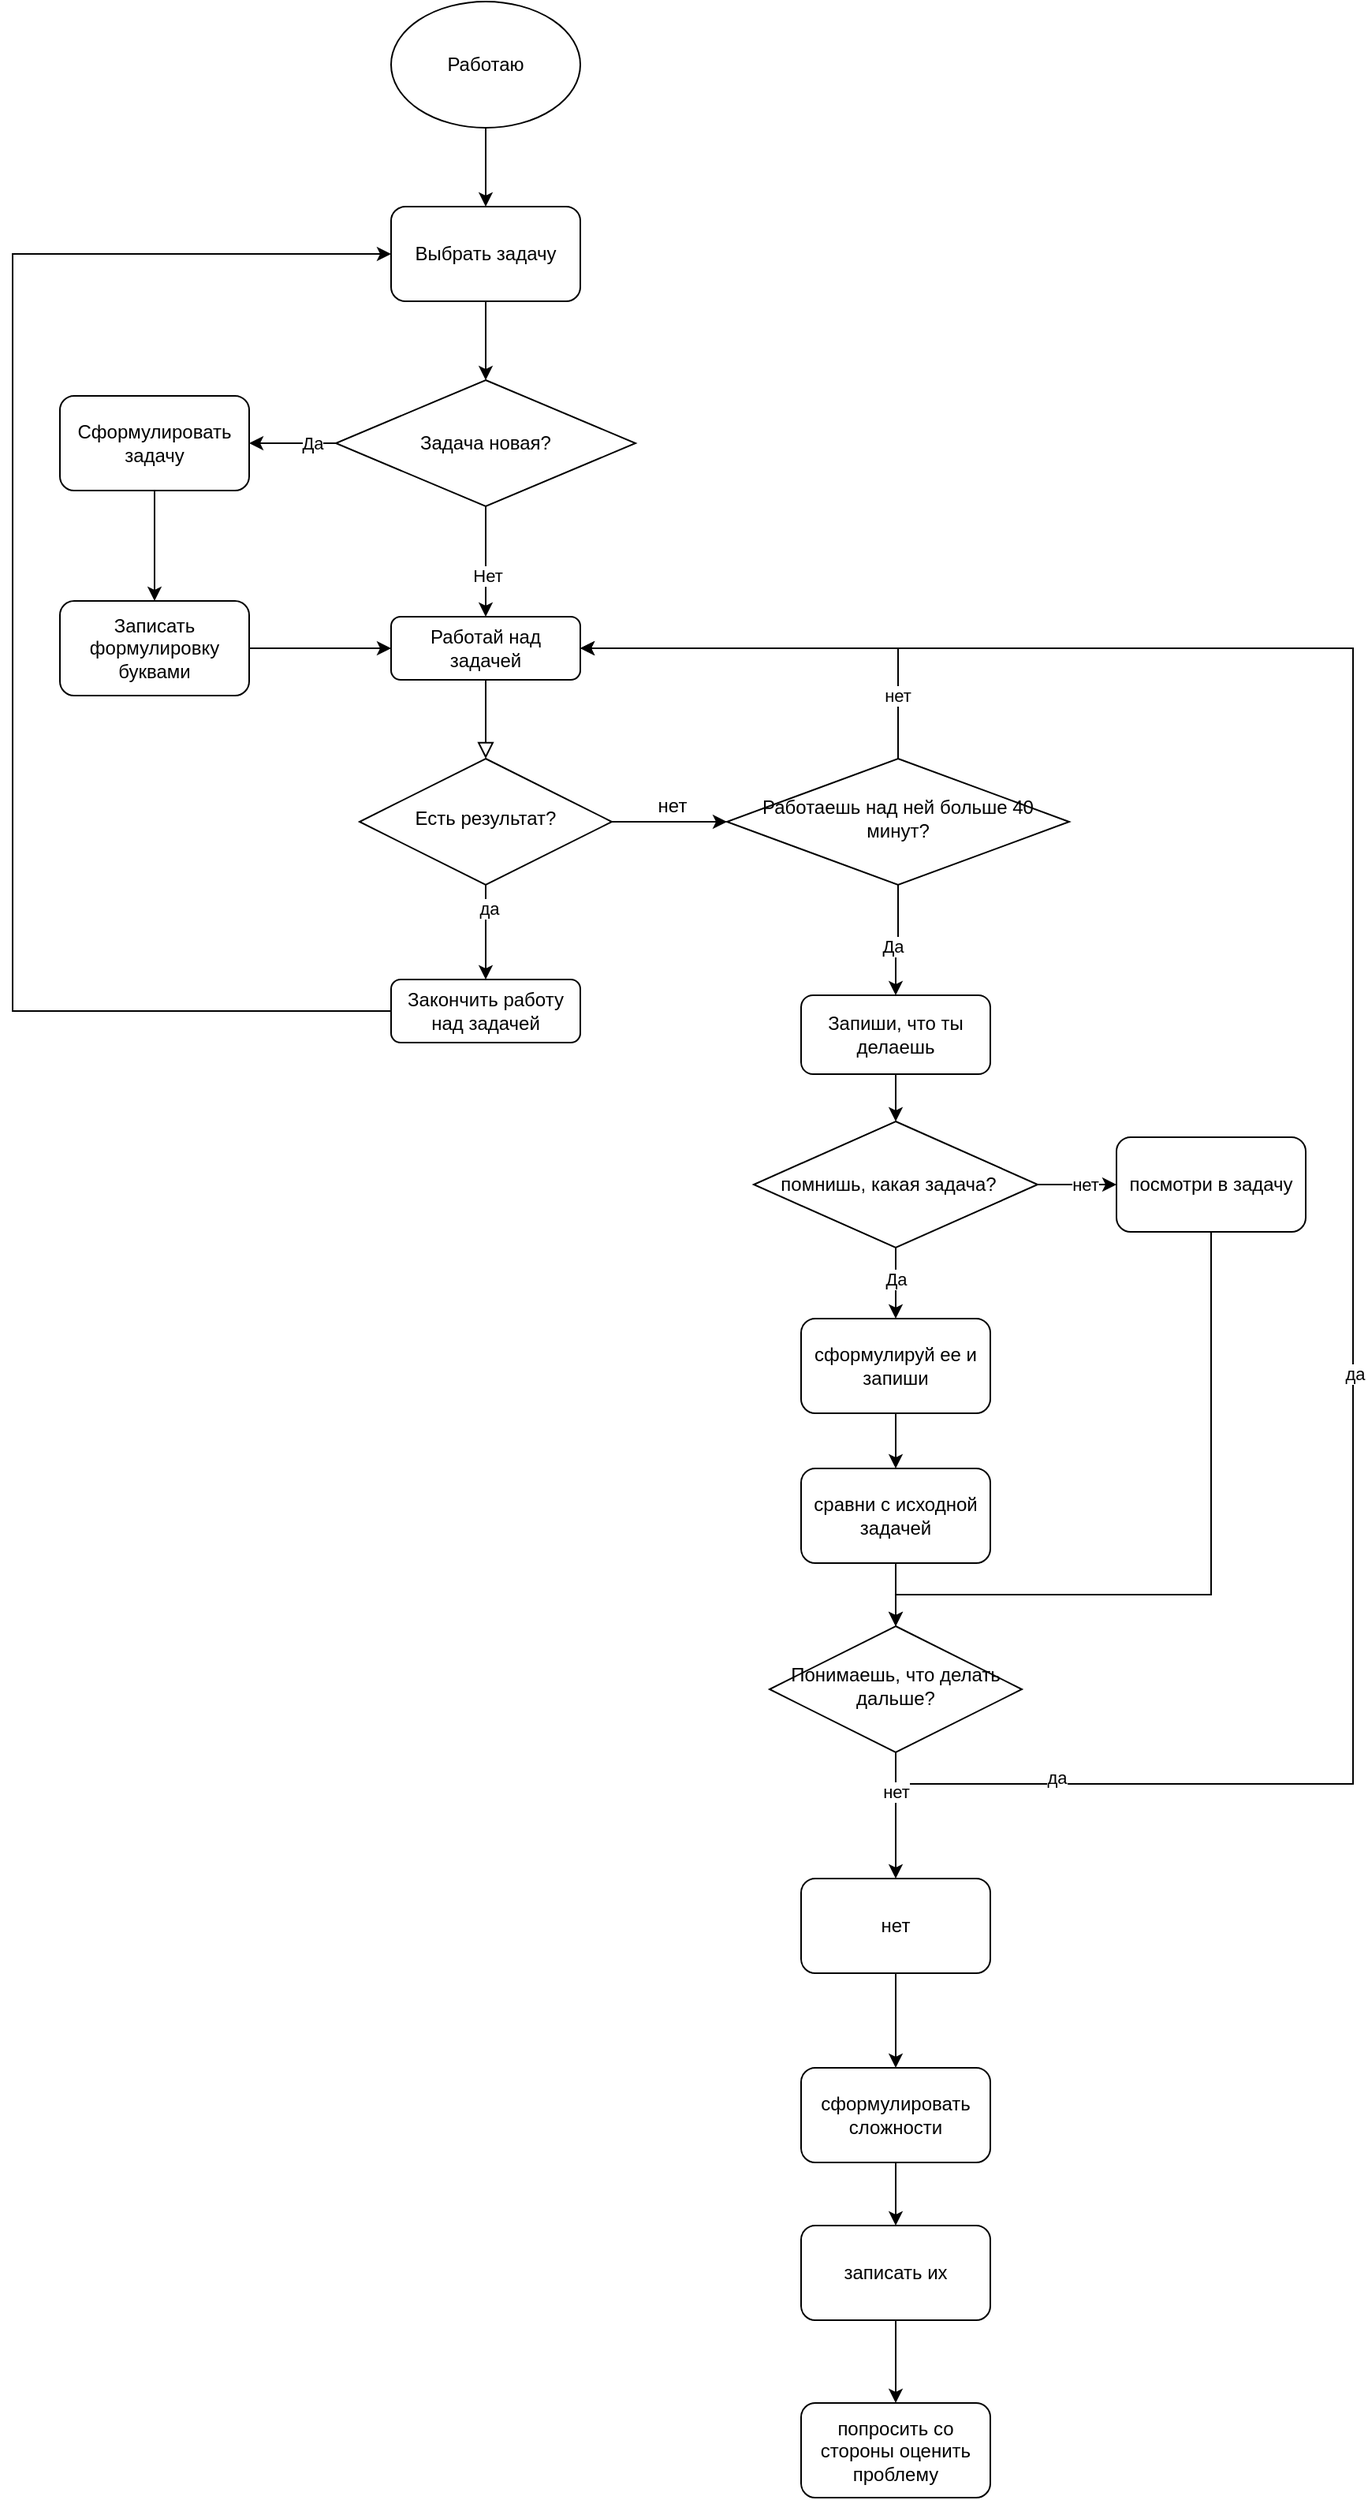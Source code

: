 <mxfile version="13.0.3" type="device"><diagram id="C5RBs43oDa-KdzZeNtuy" name="Page-1"><mxGraphModel dx="2249" dy="1985" grid="1" gridSize="10" guides="1" tooltips="1" connect="1" arrows="1" fold="1" page="1" pageScale="1" pageWidth="827" pageHeight="1169" math="0" shadow="0"><root><mxCell id="WIyWlLk6GJQsqaUBKTNV-0"/><mxCell id="WIyWlLk6GJQsqaUBKTNV-1" parent="WIyWlLk6GJQsqaUBKTNV-0"/><mxCell id="WIyWlLk6GJQsqaUBKTNV-2" value="" style="rounded=0;html=1;jettySize=auto;orthogonalLoop=1;fontSize=11;endArrow=block;endFill=0;endSize=8;strokeWidth=1;shadow=0;labelBackgroundColor=none;edgeStyle=orthogonalEdgeStyle;" parent="WIyWlLk6GJQsqaUBKTNV-1" source="WIyWlLk6GJQsqaUBKTNV-3" target="WIyWlLk6GJQsqaUBKTNV-6" edge="1"><mxGeometry relative="1" as="geometry"/></mxCell><mxCell id="WIyWlLk6GJQsqaUBKTNV-3" value="Работай над задачей" style="rounded=1;whiteSpace=wrap;html=1;fontSize=12;glass=0;strokeWidth=1;shadow=0;" parent="WIyWlLk6GJQsqaUBKTNV-1" vertex="1"><mxGeometry x="160" y="80" width="120" height="40" as="geometry"/></mxCell><mxCell id="ATYpfIGR8bJhfA5ZcFZZ-2" style="edgeStyle=orthogonalEdgeStyle;rounded=0;orthogonalLoop=1;jettySize=auto;html=1;" edge="1" parent="WIyWlLk6GJQsqaUBKTNV-1" source="WIyWlLk6GJQsqaUBKTNV-6" target="WIyWlLk6GJQsqaUBKTNV-10"><mxGeometry relative="1" as="geometry"/></mxCell><mxCell id="ATYpfIGR8bJhfA5ZcFZZ-5" style="edgeStyle=orthogonalEdgeStyle;rounded=0;orthogonalLoop=1;jettySize=auto;html=1;entryX=0.5;entryY=0;entryDx=0;entryDy=0;" edge="1" parent="WIyWlLk6GJQsqaUBKTNV-1" source="WIyWlLk6GJQsqaUBKTNV-6" target="WIyWlLk6GJQsqaUBKTNV-11"><mxGeometry relative="1" as="geometry"/></mxCell><mxCell id="ATYpfIGR8bJhfA5ZcFZZ-68" value="да" style="edgeLabel;html=1;align=center;verticalAlign=middle;resizable=0;points=[];" vertex="1" connectable="0" parent="ATYpfIGR8bJhfA5ZcFZZ-5"><mxGeometry x="-0.494" y="2" relative="1" as="geometry"><mxPoint as="offset"/></mxGeometry></mxCell><mxCell id="WIyWlLk6GJQsqaUBKTNV-6" value="Есть результат?" style="rhombus;whiteSpace=wrap;html=1;shadow=0;fontFamily=Helvetica;fontSize=12;align=center;strokeWidth=1;spacing=6;spacingTop=-4;" parent="WIyWlLk6GJQsqaUBKTNV-1" vertex="1"><mxGeometry x="140" y="170" width="160" height="80" as="geometry"/></mxCell><mxCell id="ATYpfIGR8bJhfA5ZcFZZ-11" value="" style="edgeStyle=orthogonalEdgeStyle;rounded=0;orthogonalLoop=1;jettySize=auto;html=1;entryX=0.5;entryY=0;entryDx=0;entryDy=0;" edge="1" parent="WIyWlLk6GJQsqaUBKTNV-1" source="WIyWlLk6GJQsqaUBKTNV-10" target="ATYpfIGR8bJhfA5ZcFZZ-23"><mxGeometry relative="1" as="geometry"/></mxCell><mxCell id="ATYpfIGR8bJhfA5ZcFZZ-13" value="Да" style="edgeLabel;html=1;align=center;verticalAlign=middle;resizable=0;points=[];" vertex="1" connectable="0" parent="ATYpfIGR8bJhfA5ZcFZZ-11"><mxGeometry x="0.128" y="-2" relative="1" as="geometry"><mxPoint as="offset"/></mxGeometry></mxCell><mxCell id="ATYpfIGR8bJhfA5ZcFZZ-69" style="edgeStyle=orthogonalEdgeStyle;rounded=0;orthogonalLoop=1;jettySize=auto;html=1;exitX=0.5;exitY=0;exitDx=0;exitDy=0;entryX=1;entryY=0.5;entryDx=0;entryDy=0;" edge="1" parent="WIyWlLk6GJQsqaUBKTNV-1" source="WIyWlLk6GJQsqaUBKTNV-10" target="WIyWlLk6GJQsqaUBKTNV-3"><mxGeometry relative="1" as="geometry"/></mxCell><mxCell id="ATYpfIGR8bJhfA5ZcFZZ-70" value="нет" style="edgeLabel;html=1;align=center;verticalAlign=middle;resizable=0;points=[];" vertex="1" connectable="0" parent="ATYpfIGR8bJhfA5ZcFZZ-69"><mxGeometry x="0.13" y="-2" relative="1" as="geometry"><mxPoint x="83" y="32" as="offset"/></mxGeometry></mxCell><mxCell id="WIyWlLk6GJQsqaUBKTNV-10" value="Работаешь над ней больше 40 минут?" style="rhombus;whiteSpace=wrap;html=1;shadow=0;fontFamily=Helvetica;fontSize=12;align=center;strokeWidth=1;spacing=6;spacingTop=-4;" parent="WIyWlLk6GJQsqaUBKTNV-1" vertex="1"><mxGeometry x="373" y="170" width="217" height="80" as="geometry"/></mxCell><mxCell id="ATYpfIGR8bJhfA5ZcFZZ-18" value="" style="edgeStyle=orthogonalEdgeStyle;rounded=0;orthogonalLoop=1;jettySize=auto;html=1;entryX=1;entryY=0.5;entryDx=0;entryDy=0;" edge="1" parent="WIyWlLk6GJQsqaUBKTNV-1" source="ATYpfIGR8bJhfA5ZcFZZ-10" target="WIyWlLk6GJQsqaUBKTNV-3"><mxGeometry relative="1" as="geometry"><mxPoint x="350" y="390" as="targetPoint"/><Array as="points"><mxPoint x="770" y="820"/><mxPoint x="770" y="100"/></Array></mxGeometry></mxCell><mxCell id="ATYpfIGR8bJhfA5ZcFZZ-19" value="да" style="edgeLabel;html=1;align=center;verticalAlign=middle;resizable=0;points=[];" vertex="1" connectable="0" parent="ATYpfIGR8bJhfA5ZcFZZ-18"><mxGeometry x="-0.25" y="-1" relative="1" as="geometry"><mxPoint as="offset"/></mxGeometry></mxCell><mxCell id="ATYpfIGR8bJhfA5ZcFZZ-88" value="да" style="edgeLabel;html=1;align=center;verticalAlign=middle;resizable=0;points=[];" vertex="1" connectable="0" parent="ATYpfIGR8bJhfA5ZcFZZ-18"><mxGeometry x="-0.84" y="4" relative="1" as="geometry"><mxPoint as="offset"/></mxGeometry></mxCell><mxCell id="ATYpfIGR8bJhfA5ZcFZZ-21" value="" style="edgeStyle=orthogonalEdgeStyle;rounded=0;orthogonalLoop=1;jettySize=auto;html=1;entryX=0.5;entryY=0;entryDx=0;entryDy=0;" edge="1" parent="WIyWlLk6GJQsqaUBKTNV-1" source="ATYpfIGR8bJhfA5ZcFZZ-10" target="ATYpfIGR8bJhfA5ZcFZZ-80"><mxGeometry relative="1" as="geometry"><mxPoint x="490" y="850" as="targetPoint"/><Array as="points"/></mxGeometry></mxCell><mxCell id="ATYpfIGR8bJhfA5ZcFZZ-22" value="нет" style="edgeLabel;html=1;align=center;verticalAlign=middle;resizable=0;points=[];" vertex="1" connectable="0" parent="ATYpfIGR8bJhfA5ZcFZZ-21"><mxGeometry x="-0.37" relative="1" as="geometry"><mxPoint as="offset"/></mxGeometry></mxCell><mxCell id="ATYpfIGR8bJhfA5ZcFZZ-10" value="Понимаешь, что делать дальше?" style="rhombus;whiteSpace=wrap;html=1;shadow=0;fontFamily=Helvetica;fontSize=12;align=center;strokeWidth=1;spacing=6;spacingTop=-4;" vertex="1" parent="WIyWlLk6GJQsqaUBKTNV-1"><mxGeometry x="400" y="720" width="160" height="80" as="geometry"/></mxCell><mxCell id="ATYpfIGR8bJhfA5ZcFZZ-63" style="edgeStyle=orthogonalEdgeStyle;rounded=0;orthogonalLoop=1;jettySize=auto;html=1;entryX=0;entryY=0.5;entryDx=0;entryDy=0;" edge="1" parent="WIyWlLk6GJQsqaUBKTNV-1" source="WIyWlLk6GJQsqaUBKTNV-11" target="ATYpfIGR8bJhfA5ZcFZZ-50"><mxGeometry relative="1" as="geometry"><mxPoint x="150" y="-150" as="targetPoint"/><Array as="points"><mxPoint x="-80" y="330"/><mxPoint x="-80" y="-150"/></Array></mxGeometry></mxCell><mxCell id="WIyWlLk6GJQsqaUBKTNV-11" value="Закончить работу над задачей" style="rounded=1;whiteSpace=wrap;html=1;fontSize=12;glass=0;strokeWidth=1;shadow=0;" parent="WIyWlLk6GJQsqaUBKTNV-1" vertex="1"><mxGeometry x="160" y="310" width="120" height="40" as="geometry"/></mxCell><mxCell id="ATYpfIGR8bJhfA5ZcFZZ-3" value="нет" style="text;html=1;align=center;verticalAlign=middle;resizable=0;points=[];autosize=1;" vertex="1" parent="WIyWlLk6GJQsqaUBKTNV-1"><mxGeometry x="323" y="190" width="30" height="20" as="geometry"/></mxCell><mxCell id="ATYpfIGR8bJhfA5ZcFZZ-34" value="" style="edgeStyle=orthogonalEdgeStyle;rounded=0;orthogonalLoop=1;jettySize=auto;html=1;entryX=0.5;entryY=0;entryDx=0;entryDy=0;" edge="1" parent="WIyWlLk6GJQsqaUBKTNV-1" source="ATYpfIGR8bJhfA5ZcFZZ-23" target="ATYpfIGR8bJhfA5ZcFZZ-36"><mxGeometry relative="1" as="geometry"><mxPoint x="480" y="450" as="targetPoint"/></mxGeometry></mxCell><mxCell id="ATYpfIGR8bJhfA5ZcFZZ-23" value="Запиши, что ты делаешь" style="rounded=1;whiteSpace=wrap;html=1;" vertex="1" parent="WIyWlLk6GJQsqaUBKTNV-1"><mxGeometry x="420" y="320" width="120" height="50" as="geometry"/></mxCell><mxCell id="ATYpfIGR8bJhfA5ZcFZZ-73" style="edgeStyle=orthogonalEdgeStyle;rounded=0;orthogonalLoop=1;jettySize=auto;html=1;" edge="1" parent="WIyWlLk6GJQsqaUBKTNV-1" source="ATYpfIGR8bJhfA5ZcFZZ-24" target="ATYpfIGR8bJhfA5ZcFZZ-10"><mxGeometry relative="1" as="geometry"><Array as="points"><mxPoint x="680" y="700"/><mxPoint x="480" y="700"/></Array></mxGeometry></mxCell><mxCell id="ATYpfIGR8bJhfA5ZcFZZ-24" value="посмотри в задачу" style="rounded=1;whiteSpace=wrap;html=1;" vertex="1" parent="WIyWlLk6GJQsqaUBKTNV-1"><mxGeometry x="620" y="410" width="120" height="60" as="geometry"/></mxCell><mxCell id="ATYpfIGR8bJhfA5ZcFZZ-32" value="" style="edgeStyle=orthogonalEdgeStyle;rounded=0;orthogonalLoop=1;jettySize=auto;html=1;" edge="1" parent="WIyWlLk6GJQsqaUBKTNV-1" source="ATYpfIGR8bJhfA5ZcFZZ-48" target="WIyWlLk6GJQsqaUBKTNV-3"><mxGeometry relative="1" as="geometry"/></mxCell><mxCell id="ATYpfIGR8bJhfA5ZcFZZ-52" value="Нет" style="edgeLabel;html=1;align=center;verticalAlign=middle;resizable=0;points=[];" vertex="1" connectable="0" parent="ATYpfIGR8bJhfA5ZcFZZ-32"><mxGeometry x="0.246" y="1" relative="1" as="geometry"><mxPoint as="offset"/></mxGeometry></mxCell><mxCell id="ATYpfIGR8bJhfA5ZcFZZ-31" value="Работаю" style="ellipse;whiteSpace=wrap;html=1;" vertex="1" parent="WIyWlLk6GJQsqaUBKTNV-1"><mxGeometry x="160" y="-310" width="120" height="80" as="geometry"/></mxCell><mxCell id="ATYpfIGR8bJhfA5ZcFZZ-44" value="" style="edgeStyle=orthogonalEdgeStyle;rounded=0;orthogonalLoop=1;jettySize=auto;html=1;entryX=0.5;entryY=0;entryDx=0;entryDy=0;" edge="1" parent="WIyWlLk6GJQsqaUBKTNV-1" source="ATYpfIGR8bJhfA5ZcFZZ-36" target="ATYpfIGR8bJhfA5ZcFZZ-46"><mxGeometry relative="1" as="geometry"><mxPoint x="280" y="540" as="targetPoint"/></mxGeometry></mxCell><mxCell id="ATYpfIGR8bJhfA5ZcFZZ-45" value="Да" style="edgeLabel;html=1;align=center;verticalAlign=middle;resizable=0;points=[];" vertex="1" connectable="0" parent="ATYpfIGR8bJhfA5ZcFZZ-44"><mxGeometry x="0.762" relative="1" as="geometry"><mxPoint y="-20" as="offset"/></mxGeometry></mxCell><mxCell id="ATYpfIGR8bJhfA5ZcFZZ-71" style="edgeStyle=orthogonalEdgeStyle;rounded=0;orthogonalLoop=1;jettySize=auto;html=1;entryX=0;entryY=0.5;entryDx=0;entryDy=0;" edge="1" parent="WIyWlLk6GJQsqaUBKTNV-1" source="ATYpfIGR8bJhfA5ZcFZZ-36" target="ATYpfIGR8bJhfA5ZcFZZ-24"><mxGeometry relative="1" as="geometry"/></mxCell><mxCell id="ATYpfIGR8bJhfA5ZcFZZ-72" value="нет" style="edgeLabel;html=1;align=center;verticalAlign=middle;resizable=0;points=[];" vertex="1" connectable="0" parent="ATYpfIGR8bJhfA5ZcFZZ-71"><mxGeometry x="-0.805" y="-4" relative="1" as="geometry"><mxPoint x="25" y="-4" as="offset"/></mxGeometry></mxCell><mxCell id="ATYpfIGR8bJhfA5ZcFZZ-36" value="" style="rhombus;whiteSpace=wrap;html=1;" vertex="1" parent="WIyWlLk6GJQsqaUBKTNV-1"><mxGeometry x="390" y="400" width="180" height="80" as="geometry"/></mxCell><mxCell id="ATYpfIGR8bJhfA5ZcFZZ-37" value="помнишь, какая задача?" style="text;html=1;align=center;verticalAlign=middle;resizable=0;points=[];autosize=1;" vertex="1" parent="ATYpfIGR8bJhfA5ZcFZZ-36"><mxGeometry x="9.998" y="30" width="150" height="20" as="geometry"/></mxCell><mxCell id="ATYpfIGR8bJhfA5ZcFZZ-65" value="" style="edgeStyle=orthogonalEdgeStyle;rounded=0;orthogonalLoop=1;jettySize=auto;html=1;" edge="1" parent="WIyWlLk6GJQsqaUBKTNV-1" source="ATYpfIGR8bJhfA5ZcFZZ-46" target="ATYpfIGR8bJhfA5ZcFZZ-64"><mxGeometry relative="1" as="geometry"/></mxCell><mxCell id="ATYpfIGR8bJhfA5ZcFZZ-46" value="сформулируй ее и запиши" style="rounded=1;whiteSpace=wrap;html=1;" vertex="1" parent="WIyWlLk6GJQsqaUBKTNV-1"><mxGeometry x="420" y="525" width="120" height="60" as="geometry"/></mxCell><mxCell id="ATYpfIGR8bJhfA5ZcFZZ-66" style="edgeStyle=orthogonalEdgeStyle;rounded=0;orthogonalLoop=1;jettySize=auto;html=1;entryX=0.5;entryY=0;entryDx=0;entryDy=0;" edge="1" parent="WIyWlLk6GJQsqaUBKTNV-1" source="ATYpfIGR8bJhfA5ZcFZZ-64" target="ATYpfIGR8bJhfA5ZcFZZ-10"><mxGeometry relative="1" as="geometry"/></mxCell><mxCell id="ATYpfIGR8bJhfA5ZcFZZ-64" value="сравни с исходной задачей" style="rounded=1;whiteSpace=wrap;html=1;" vertex="1" parent="WIyWlLk6GJQsqaUBKTNV-1"><mxGeometry x="420" y="620" width="120" height="60" as="geometry"/></mxCell><mxCell id="ATYpfIGR8bJhfA5ZcFZZ-56" style="edgeStyle=orthogonalEdgeStyle;rounded=0;orthogonalLoop=1;jettySize=auto;html=1;exitX=0;exitY=0.5;exitDx=0;exitDy=0;entryX=1;entryY=0.5;entryDx=0;entryDy=0;" edge="1" parent="WIyWlLk6GJQsqaUBKTNV-1" source="ATYpfIGR8bJhfA5ZcFZZ-48" target="ATYpfIGR8bJhfA5ZcFZZ-55"><mxGeometry relative="1" as="geometry"/></mxCell><mxCell id="ATYpfIGR8bJhfA5ZcFZZ-57" value="Да" style="edgeLabel;html=1;align=center;verticalAlign=middle;resizable=0;points=[];" vertex="1" connectable="0" parent="ATYpfIGR8bJhfA5ZcFZZ-56"><mxGeometry x="0.696" y="1" relative="1" as="geometry"><mxPoint x="31" y="-1" as="offset"/></mxGeometry></mxCell><mxCell id="ATYpfIGR8bJhfA5ZcFZZ-48" value="Задача новая?" style="rhombus;whiteSpace=wrap;html=1;" vertex="1" parent="WIyWlLk6GJQsqaUBKTNV-1"><mxGeometry x="125" y="-70" width="190" height="80" as="geometry"/></mxCell><mxCell id="ATYpfIGR8bJhfA5ZcFZZ-49" value="" style="edgeStyle=orthogonalEdgeStyle;rounded=0;orthogonalLoop=1;jettySize=auto;html=1;" edge="1" parent="WIyWlLk6GJQsqaUBKTNV-1" source="ATYpfIGR8bJhfA5ZcFZZ-50" target="ATYpfIGR8bJhfA5ZcFZZ-48"><mxGeometry relative="1" as="geometry"><mxPoint x="220" y="-120" as="sourcePoint"/><mxPoint x="220" y="80" as="targetPoint"/></mxGeometry></mxCell><mxCell id="ATYpfIGR8bJhfA5ZcFZZ-50" value="Выбрать задачу" style="rounded=1;whiteSpace=wrap;html=1;" vertex="1" parent="WIyWlLk6GJQsqaUBKTNV-1"><mxGeometry x="160" y="-180" width="120" height="60" as="geometry"/></mxCell><mxCell id="ATYpfIGR8bJhfA5ZcFZZ-51" value="" style="edgeStyle=orthogonalEdgeStyle;rounded=0;orthogonalLoop=1;jettySize=auto;html=1;" edge="1" parent="WIyWlLk6GJQsqaUBKTNV-1" source="ATYpfIGR8bJhfA5ZcFZZ-31" target="ATYpfIGR8bJhfA5ZcFZZ-50"><mxGeometry relative="1" as="geometry"><mxPoint x="220" y="-230" as="sourcePoint"/><mxPoint x="220" y="-70" as="targetPoint"/></mxGeometry></mxCell><mxCell id="ATYpfIGR8bJhfA5ZcFZZ-59" value="" style="edgeStyle=orthogonalEdgeStyle;rounded=0;orthogonalLoop=1;jettySize=auto;html=1;" edge="1" parent="WIyWlLk6GJQsqaUBKTNV-1" source="ATYpfIGR8bJhfA5ZcFZZ-55" target="ATYpfIGR8bJhfA5ZcFZZ-58"><mxGeometry relative="1" as="geometry"/></mxCell><mxCell id="ATYpfIGR8bJhfA5ZcFZZ-55" value="Сформулировать задачу" style="rounded=1;whiteSpace=wrap;html=1;" vertex="1" parent="WIyWlLk6GJQsqaUBKTNV-1"><mxGeometry x="-50" y="-60" width="120" height="60" as="geometry"/></mxCell><mxCell id="ATYpfIGR8bJhfA5ZcFZZ-60" style="edgeStyle=orthogonalEdgeStyle;rounded=0;orthogonalLoop=1;jettySize=auto;html=1;" edge="1" parent="WIyWlLk6GJQsqaUBKTNV-1" source="ATYpfIGR8bJhfA5ZcFZZ-58" target="WIyWlLk6GJQsqaUBKTNV-3"><mxGeometry relative="1" as="geometry"/></mxCell><mxCell id="ATYpfIGR8bJhfA5ZcFZZ-58" value="Записать формулировку буквами" style="rounded=1;whiteSpace=wrap;html=1;" vertex="1" parent="WIyWlLk6GJQsqaUBKTNV-1"><mxGeometry x="-50" y="70" width="120" height="60" as="geometry"/></mxCell><mxCell id="ATYpfIGR8bJhfA5ZcFZZ-83" value="" style="edgeStyle=orthogonalEdgeStyle;rounded=0;orthogonalLoop=1;jettySize=auto;html=1;" edge="1" parent="WIyWlLk6GJQsqaUBKTNV-1" source="ATYpfIGR8bJhfA5ZcFZZ-80" target="ATYpfIGR8bJhfA5ZcFZZ-82"><mxGeometry relative="1" as="geometry"/></mxCell><mxCell id="ATYpfIGR8bJhfA5ZcFZZ-80" value="нет" style="rounded=1;whiteSpace=wrap;html=1;" vertex="1" parent="WIyWlLk6GJQsqaUBKTNV-1"><mxGeometry x="420" y="880" width="120" height="60" as="geometry"/></mxCell><mxCell id="ATYpfIGR8bJhfA5ZcFZZ-85" value="" style="edgeStyle=orthogonalEdgeStyle;rounded=0;orthogonalLoop=1;jettySize=auto;html=1;" edge="1" parent="WIyWlLk6GJQsqaUBKTNV-1" source="ATYpfIGR8bJhfA5ZcFZZ-82" target="ATYpfIGR8bJhfA5ZcFZZ-84"><mxGeometry relative="1" as="geometry"/></mxCell><mxCell id="ATYpfIGR8bJhfA5ZcFZZ-82" value="сформулировать сложности" style="rounded=1;whiteSpace=wrap;html=1;" vertex="1" parent="WIyWlLk6GJQsqaUBKTNV-1"><mxGeometry x="420" y="1000" width="120" height="60" as="geometry"/></mxCell><mxCell id="ATYpfIGR8bJhfA5ZcFZZ-87" value="" style="edgeStyle=orthogonalEdgeStyle;rounded=0;orthogonalLoop=1;jettySize=auto;html=1;" edge="1" parent="WIyWlLk6GJQsqaUBKTNV-1" source="ATYpfIGR8bJhfA5ZcFZZ-84" target="ATYpfIGR8bJhfA5ZcFZZ-86"><mxGeometry relative="1" as="geometry"/></mxCell><mxCell id="ATYpfIGR8bJhfA5ZcFZZ-84" value="записать их" style="rounded=1;whiteSpace=wrap;html=1;" vertex="1" parent="WIyWlLk6GJQsqaUBKTNV-1"><mxGeometry x="420" y="1100" width="120" height="60" as="geometry"/></mxCell><mxCell id="ATYpfIGR8bJhfA5ZcFZZ-86" value="попросить со стороны оценить проблему" style="rounded=1;whiteSpace=wrap;html=1;" vertex="1" parent="WIyWlLk6GJQsqaUBKTNV-1"><mxGeometry x="420" y="1212.5" width="120" height="60" as="geometry"/></mxCell></root></mxGraphModel></diagram></mxfile>